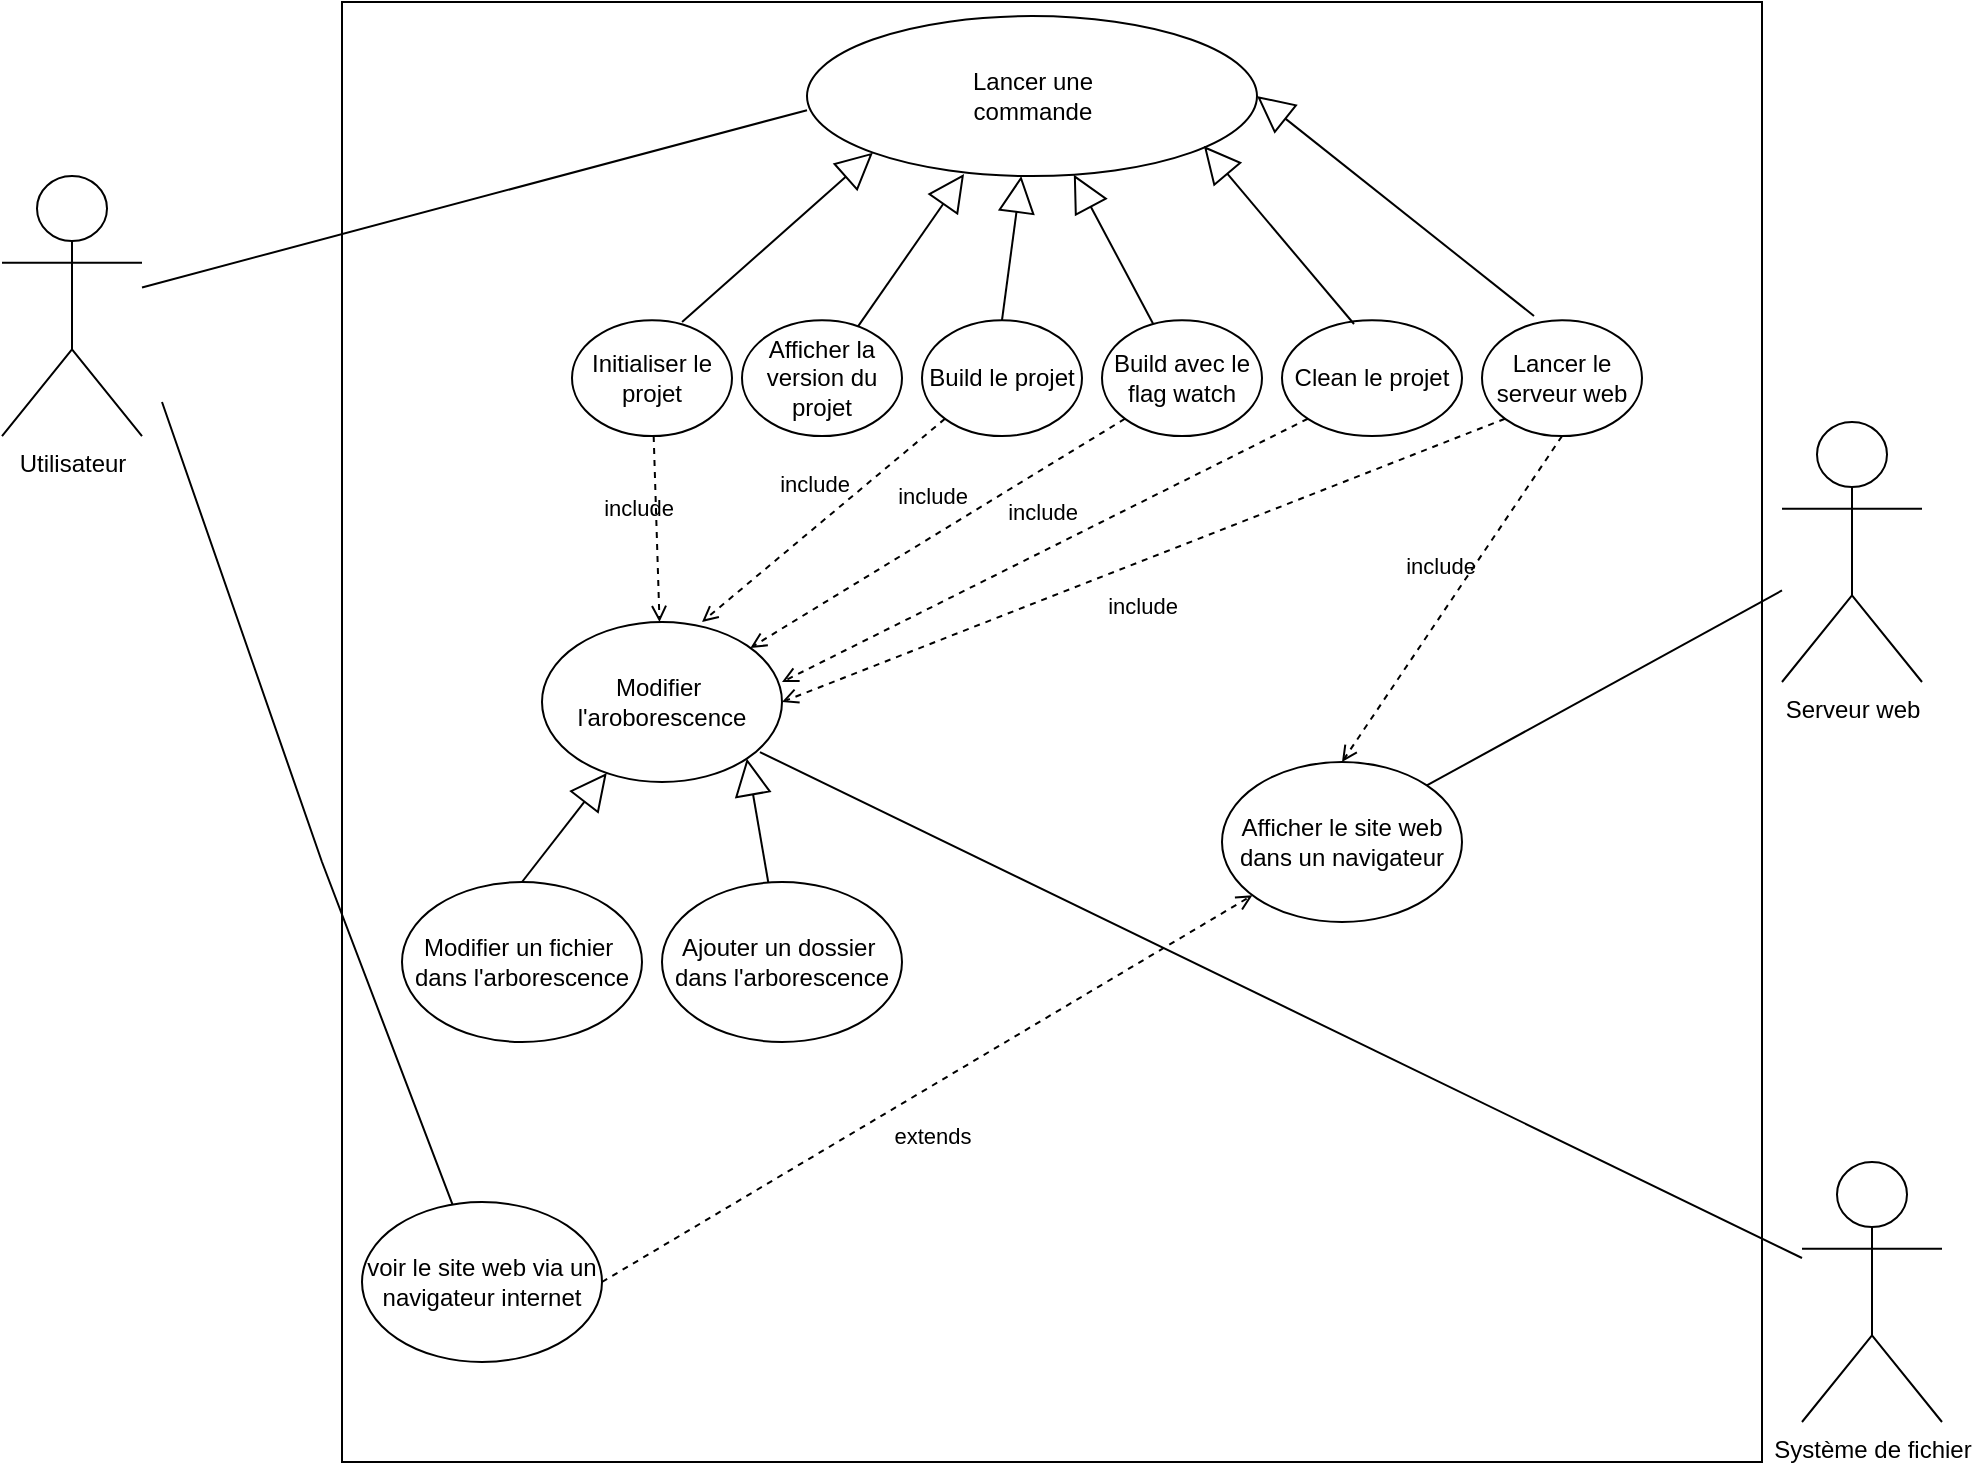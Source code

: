 <mxfile version="19.0.3" type="device"><diagram id="9GuVMD-0IOv0UvW-geGB" name="Page-1"><mxGraphModel dx="1422" dy="766" grid="1" gridSize="10" guides="1" tooltips="1" connect="1" arrows="1" fold="1" page="1" pageScale="1" pageWidth="827" pageHeight="1169" math="0" shadow="0"><root><mxCell id="0"/><mxCell id="1" parent="0"/><mxCell id="DmurEx1DRjkT9Qax-eR1-16" value="" style="rounded=0;whiteSpace=wrap;html=1;" parent="1" vertex="1"><mxGeometry x="250" y="120" width="710" height="730" as="geometry"/></mxCell><mxCell id="DmurEx1DRjkT9Qax-eR1-17" value="Utilisateur" style="shape=umlActor;verticalLabelPosition=bottom;verticalAlign=top;html=1;outlineConnect=0;" parent="1" vertex="1"><mxGeometry x="80" y="207.04" width="70" height="130" as="geometry"/></mxCell><mxCell id="DmurEx1DRjkT9Qax-eR1-18" value="Ajouter un dossier&amp;nbsp;&lt;br&gt;dans l'arborescence" style="ellipse;whiteSpace=wrap;html=1;" parent="1" vertex="1"><mxGeometry x="410" y="560" width="120" height="80" as="geometry"/></mxCell><mxCell id="DmurEx1DRjkT9Qax-eR1-19" value="Modifier un fichier&amp;nbsp;&lt;br&gt;dans l'arborescence" style="ellipse;whiteSpace=wrap;html=1;" parent="1" vertex="1"><mxGeometry x="280" y="560" width="120" height="80" as="geometry"/></mxCell><mxCell id="DmurEx1DRjkT9Qax-eR1-20" value="Modifier&amp;nbsp; l'aroborescence" style="ellipse;whiteSpace=wrap;html=1;" parent="1" vertex="1"><mxGeometry x="350" y="430.0" width="120" height="80" as="geometry"/></mxCell><mxCell id="DmurEx1DRjkT9Qax-eR1-24" value="" style="endArrow=none;html=1;rounded=0;entryX=0;entryY=0.588;entryDx=0;entryDy=0;entryPerimeter=0;" parent="1" source="DmurEx1DRjkT9Qax-eR1-17" target="DmurEx1DRjkT9Qax-eR1-26" edge="1"><mxGeometry width="50" height="50" relative="1" as="geometry"><mxPoint x="150" y="287.04" as="sourcePoint"/><mxPoint x="390" y="210" as="targetPoint"/></mxGeometry></mxCell><mxCell id="DmurEx1DRjkT9Qax-eR1-26" value="Lancer une &lt;br&gt;commande" style="ellipse;whiteSpace=wrap;html=1;" parent="1" vertex="1"><mxGeometry x="482.5" y="127.04" width="225" height="80" as="geometry"/></mxCell><mxCell id="DmurEx1DRjkT9Qax-eR1-29" value="Lancer le serveur web" style="ellipse;whiteSpace=wrap;html=1;" parent="1" vertex="1"><mxGeometry x="820" y="279.08" width="80" height="57.96" as="geometry"/></mxCell><mxCell id="DmurEx1DRjkT9Qax-eR1-30" value="Initialiser le projet" style="ellipse;whiteSpace=wrap;html=1;" parent="1" vertex="1"><mxGeometry x="365" y="279.08" width="80" height="57.96" as="geometry"/></mxCell><mxCell id="DmurEx1DRjkT9Qax-eR1-31" value="Build le projet" style="ellipse;whiteSpace=wrap;html=1;" parent="1" vertex="1"><mxGeometry x="540" y="279.08" width="80" height="57.96" as="geometry"/></mxCell><mxCell id="DmurEx1DRjkT9Qax-eR1-32" value="Clean le projet" style="ellipse;whiteSpace=wrap;html=1;" parent="1" vertex="1"><mxGeometry x="720" y="279.08" width="90" height="57.96" as="geometry"/></mxCell><mxCell id="DmurEx1DRjkT9Qax-eR1-37" value="Système de fichier" style="shape=umlActor;verticalLabelPosition=bottom;verticalAlign=top;html=1;outlineConnect=0;" parent="1" vertex="1"><mxGeometry x="980" y="700" width="70" height="130" as="geometry"/></mxCell><mxCell id="DmurEx1DRjkT9Qax-eR1-42" value="Afficher la version du projet" style="ellipse;whiteSpace=wrap;html=1;" parent="1" vertex="1"><mxGeometry x="450" y="279.08" width="80" height="57.96" as="geometry"/></mxCell><mxCell id="DmurEx1DRjkT9Qax-eR1-47" value="Serveur web" style="shape=umlActor;verticalLabelPosition=bottom;verticalAlign=top;html=1;outlineConnect=0;" parent="1" vertex="1"><mxGeometry x="970" y="330" width="70" height="130" as="geometry"/></mxCell><mxCell id="DmurEx1DRjkT9Qax-eR1-51" value="Build avec le flag watch" style="ellipse;whiteSpace=wrap;html=1;" parent="1" vertex="1"><mxGeometry x="630" y="279.08" width="80" height="57.96" as="geometry"/></mxCell><mxCell id="DmurEx1DRjkT9Qax-eR1-54" value="voir le site web via un navigateur internet" style="ellipse;whiteSpace=wrap;html=1;" parent="1" vertex="1"><mxGeometry x="260" y="720" width="120" height="80" as="geometry"/></mxCell><mxCell id="DmurEx1DRjkT9Qax-eR1-55" value="" style="endArrow=none;html=1;rounded=0;" parent="1" target="DmurEx1DRjkT9Qax-eR1-54" edge="1"><mxGeometry width="50" height="50" relative="1" as="geometry"><mxPoint x="160" y="320" as="sourcePoint"/><mxPoint x="377.663" y="451.656" as="targetPoint"/><Array as="points"><mxPoint x="240" y="550"/></Array></mxGeometry></mxCell><mxCell id="DmurEx1DRjkT9Qax-eR1-56" value="Afficher le site web dans un navigateur" style="ellipse;whiteSpace=wrap;html=1;" parent="1" vertex="1"><mxGeometry x="690" y="500" width="120" height="80" as="geometry"/></mxCell><mxCell id="jR9S2twdeuit89KyPVP4-1" value="" style="endArrow=block;endSize=16;endFill=0;html=1;rounded=0;entryX=0;entryY=1;entryDx=0;entryDy=0;exitX=0.688;exitY=0.016;exitDx=0;exitDy=0;exitPerimeter=0;" edge="1" parent="1" source="DmurEx1DRjkT9Qax-eR1-30" target="DmurEx1DRjkT9Qax-eR1-26"><mxGeometry width="160" relative="1" as="geometry"><mxPoint x="640" y="490" as="sourcePoint"/><mxPoint x="800" y="490" as="targetPoint"/></mxGeometry></mxCell><mxCell id="jR9S2twdeuit89KyPVP4-2" value="" style="endArrow=block;endSize=16;endFill=0;html=1;rounded=0;entryX=0.349;entryY=0.987;entryDx=0;entryDy=0;entryPerimeter=0;" edge="1" parent="1" source="DmurEx1DRjkT9Qax-eR1-42" target="DmurEx1DRjkT9Qax-eR1-26"><mxGeometry width="160" relative="1" as="geometry"><mxPoint x="430.04" y="290.007" as="sourcePoint"/><mxPoint x="525.628" y="205.387" as="targetPoint"/></mxGeometry></mxCell><mxCell id="jR9S2twdeuit89KyPVP4-3" value="" style="endArrow=block;endSize=16;endFill=0;html=1;rounded=0;exitX=0.5;exitY=0;exitDx=0;exitDy=0;" edge="1" parent="1" source="DmurEx1DRjkT9Qax-eR1-31" target="DmurEx1DRjkT9Qax-eR1-26"><mxGeometry width="160" relative="1" as="geometry"><mxPoint x="518.012" y="292.184" as="sourcePoint"/><mxPoint x="571.025" y="216" as="targetPoint"/></mxGeometry></mxCell><mxCell id="jR9S2twdeuit89KyPVP4-4" value="" style="endArrow=block;endSize=16;endFill=0;html=1;rounded=0;" edge="1" parent="1" source="DmurEx1DRjkT9Qax-eR1-51" target="DmurEx1DRjkT9Qax-eR1-26"><mxGeometry width="160" relative="1" as="geometry"><mxPoint x="590" y="289.08" as="sourcePoint"/><mxPoint x="599.649" y="216.995" as="targetPoint"/></mxGeometry></mxCell><mxCell id="jR9S2twdeuit89KyPVP4-5" value="" style="endArrow=block;endSize=16;endFill=0;html=1;rounded=0;exitX=0.325;exitY=-0.036;exitDx=0;exitDy=0;exitPerimeter=0;entryX=1;entryY=0.5;entryDx=0;entryDy=0;" edge="1" parent="1" source="DmurEx1DRjkT9Qax-eR1-29" target="DmurEx1DRjkT9Qax-eR1-26"><mxGeometry width="160" relative="1" as="geometry"><mxPoint x="665.552" y="291.037" as="sourcePoint"/><mxPoint x="625.906" y="216.343" as="targetPoint"/></mxGeometry></mxCell><mxCell id="jR9S2twdeuit89KyPVP4-6" value="" style="endArrow=block;endSize=16;endFill=0;html=1;rounded=0;exitX=0.4;exitY=0.033;exitDx=0;exitDy=0;exitPerimeter=0;entryX=0.882;entryY=0.812;entryDx=0;entryDy=0;entryPerimeter=0;" edge="1" parent="1" source="DmurEx1DRjkT9Qax-eR1-32" target="DmurEx1DRjkT9Qax-eR1-26"><mxGeometry width="160" relative="1" as="geometry"><mxPoint x="756" y="286.993" as="sourcePoint"/><mxPoint x="694.1" y="203.04" as="targetPoint"/></mxGeometry></mxCell><mxCell id="jR9S2twdeuit89KyPVP4-7" value="&lt;br&gt;" style="endArrow=block;endSize=16;endFill=0;html=1;rounded=0;exitX=0.5;exitY=0;exitDx=0;exitDy=0;" edge="1" parent="1" source="DmurEx1DRjkT9Qax-eR1-19" target="DmurEx1DRjkT9Qax-eR1-20"><mxGeometry width="160" relative="1" as="geometry"><mxPoint x="756" y="286.993" as="sourcePoint"/><mxPoint x="694.1" y="203.04" as="targetPoint"/><Array as="points"/></mxGeometry></mxCell><mxCell id="jR9S2twdeuit89KyPVP4-8" value="" style="endArrow=block;endSize=16;endFill=0;html=1;rounded=0;entryX=1;entryY=1;entryDx=0;entryDy=0;" edge="1" parent="1" source="DmurEx1DRjkT9Qax-eR1-18" target="DmurEx1DRjkT9Qax-eR1-20"><mxGeometry width="160" relative="1" as="geometry"><mxPoint x="350" y="570" as="sourcePoint"/><mxPoint x="392.381" y="515.51" as="targetPoint"/></mxGeometry></mxCell><mxCell id="jR9S2twdeuit89KyPVP4-10" value="include" style="html=1;verticalAlign=bottom;labelBackgroundColor=none;endArrow=open;endFill=0;dashed=1;rounded=0;exitX=0;exitY=1;exitDx=0;exitDy=0;" edge="1" parent="1" source="DmurEx1DRjkT9Qax-eR1-31"><mxGeometry x="-0.019" y="-9" width="160" relative="1" as="geometry"><mxPoint x="640" y="490" as="sourcePoint"/><mxPoint x="430" y="430" as="targetPoint"/><mxPoint y="-1" as="offset"/></mxGeometry></mxCell><mxCell id="jR9S2twdeuit89KyPVP4-11" value="include" style="html=1;verticalAlign=bottom;labelBackgroundColor=none;endArrow=open;endFill=0;dashed=1;rounded=0;exitX=0;exitY=1;exitDx=0;exitDy=0;" edge="1" parent="1" source="DmurEx1DRjkT9Qax-eR1-51" target="DmurEx1DRjkT9Qax-eR1-20"><mxGeometry x="-0.019" y="-9" width="160" relative="1" as="geometry"><mxPoint x="590" y="347.04" as="sourcePoint"/><mxPoint x="459.085" y="449.651" as="targetPoint"/><mxPoint y="-1" as="offset"/></mxGeometry></mxCell><mxCell id="jR9S2twdeuit89KyPVP4-12" value="include" style="html=1;verticalAlign=bottom;labelBackgroundColor=none;endArrow=open;endFill=0;dashed=1;rounded=0;exitX=0;exitY=1;exitDx=0;exitDy=0;" edge="1" parent="1" source="DmurEx1DRjkT9Qax-eR1-32"><mxGeometry x="-0.019" y="-9" width="160" relative="1" as="geometry"><mxPoint x="680" y="347.04" as="sourcePoint"/><mxPoint x="470" y="460" as="targetPoint"/><mxPoint y="-1" as="offset"/></mxGeometry></mxCell><mxCell id="jR9S2twdeuit89KyPVP4-13" value="include" style="html=1;verticalAlign=bottom;labelBackgroundColor=none;endArrow=open;endFill=0;dashed=1;rounded=0;exitX=0.5;exitY=1;exitDx=0;exitDy=0;entryX=0.5;entryY=0;entryDx=0;entryDy=0;" edge="1" parent="1" source="DmurEx1DRjkT9Qax-eR1-29" target="DmurEx1DRjkT9Qax-eR1-56"><mxGeometry x="-0.019" y="-9" width="160" relative="1" as="geometry"><mxPoint x="870" y="347.04" as="sourcePoint"/><mxPoint x="477.96" y="490" as="targetPoint"/><mxPoint y="-1" as="offset"/></mxGeometry></mxCell><mxCell id="jR9S2twdeuit89KyPVP4-14" value="" style="endArrow=none;html=1;rounded=0;entryX=1;entryY=0;entryDx=0;entryDy=0;" edge="1" parent="1" source="DmurEx1DRjkT9Qax-eR1-47" target="DmurEx1DRjkT9Qax-eR1-56"><mxGeometry width="50" height="50" relative="1" as="geometry"><mxPoint x="160" y="305.546" as="sourcePoint"/><mxPoint x="377.61" y="451.692" as="targetPoint"/></mxGeometry></mxCell><mxCell id="jR9S2twdeuit89KyPVP4-15" value="" style="endArrow=none;html=1;rounded=0;entryX=0.908;entryY=0.813;entryDx=0;entryDy=0;entryPerimeter=0;" edge="1" parent="1" source="DmurEx1DRjkT9Qax-eR1-37" target="DmurEx1DRjkT9Qax-eR1-20"><mxGeometry width="50" height="50" relative="1" as="geometry"><mxPoint x="980" y="424.217" as="sourcePoint"/><mxPoint x="450" y="490" as="targetPoint"/><Array as="points"/></mxGeometry></mxCell><mxCell id="jR9S2twdeuit89KyPVP4-16" value="extends" style="html=1;verticalAlign=bottom;labelBackgroundColor=none;endArrow=open;endFill=0;dashed=1;rounded=0;exitX=1;exitY=0.5;exitDx=0;exitDy=0;" edge="1" parent="1" source="DmurEx1DRjkT9Qax-eR1-54" target="DmurEx1DRjkT9Qax-eR1-56"><mxGeometry x="-0.078" y="-30" width="160" relative="1" as="geometry"><mxPoint x="640" y="490" as="sourcePoint"/><mxPoint x="800" y="490" as="targetPoint"/><mxPoint y="-1" as="offset"/></mxGeometry></mxCell><mxCell id="jR9S2twdeuit89KyPVP4-17" value="include" style="html=1;verticalAlign=bottom;labelBackgroundColor=none;endArrow=open;endFill=0;dashed=1;rounded=0;" edge="1" parent="1" source="DmurEx1DRjkT9Qax-eR1-30" target="DmurEx1DRjkT9Qax-eR1-20"><mxGeometry x="-0.019" y="-9" width="160" relative="1" as="geometry"><mxPoint x="775" y="347.04" as="sourcePoint"/><mxPoint x="477.96" y="490" as="targetPoint"/><mxPoint y="-1" as="offset"/></mxGeometry></mxCell><mxCell id="jR9S2twdeuit89KyPVP4-18" value="include" style="html=1;verticalAlign=bottom;labelBackgroundColor=none;endArrow=open;endFill=0;dashed=1;rounded=0;exitX=0;exitY=1;exitDx=0;exitDy=0;entryX=1;entryY=0.5;entryDx=0;entryDy=0;" edge="1" parent="1" source="DmurEx1DRjkT9Qax-eR1-29" target="DmurEx1DRjkT9Qax-eR1-20"><mxGeometry x="0.061" y="29" width="160" relative="1" as="geometry"><mxPoint x="870" y="347.04" as="sourcePoint"/><mxPoint x="760" y="510" as="targetPoint"/><mxPoint as="offset"/></mxGeometry></mxCell></root></mxGraphModel></diagram></mxfile>